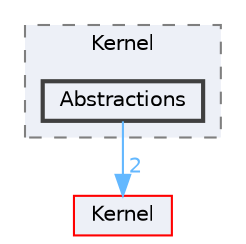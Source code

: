 digraph "Abstractions"
{
 // LATEX_PDF_SIZE
  bgcolor="transparent";
  edge [fontname=Helvetica,fontsize=10,labelfontname=Helvetica,labelfontsize=10];
  node [fontname=Helvetica,fontsize=10,shape=box,height=0.2,width=0.4];
  compound=true
  subgraph clusterdir_b3a824bd1972d499ced956e15ea89baa {
    graph [ bgcolor="#edf0f7", pencolor="grey50", label="Kernel", fontname=Helvetica,fontsize=10 style="filled,dashed", URL="dir_b3a824bd1972d499ced956e15ea89baa.html",tooltip=""]
  dir_6600cd7d2920e2cc2e9f6cf72178b254 [label="Abstractions", fillcolor="#edf0f7", color="grey25", style="filled,bold", URL="dir_6600cd7d2920e2cc2e9f6cf72178b254.html",tooltip=""];
  }
  dir_52bed8acfaac088d5968cb2c84d7645d [label="Kernel", fillcolor="#edf0f7", color="red", style="filled", URL="dir_52bed8acfaac088d5968cb2c84d7645d.html",tooltip=""];
  dir_6600cd7d2920e2cc2e9f6cf72178b254->dir_52bed8acfaac088d5968cb2c84d7645d [headlabel="2", labeldistance=1.5 headhref="dir_000001_000024.html" href="dir_000001_000024.html" color="steelblue1" fontcolor="steelblue1"];
}
